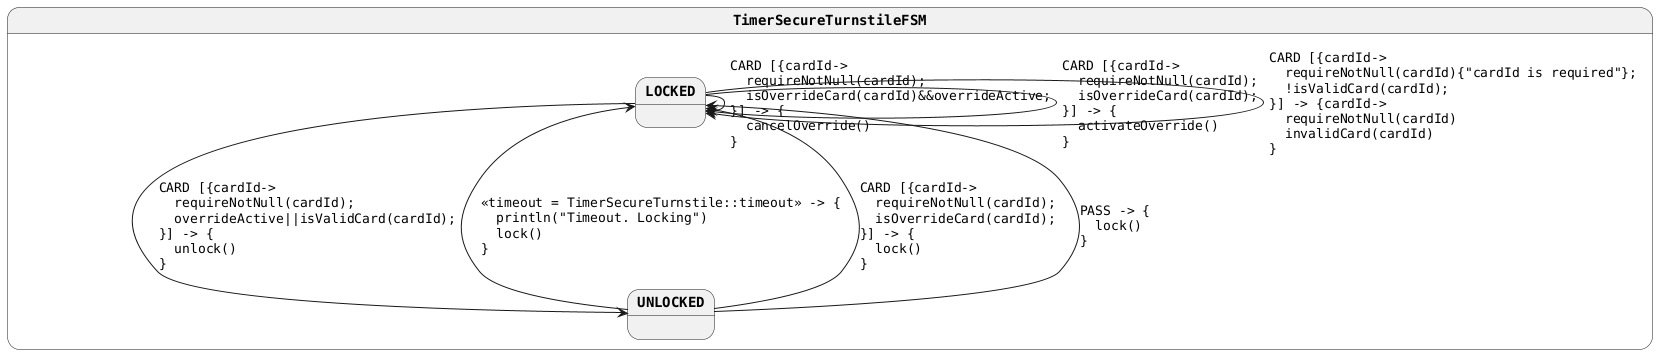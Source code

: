 @startuml
skinparam monochrome true
skinparam StateFontName Helvetica
skinparam defaultFontName Monospaced
skinparam defaultFontStyle Bold
skinparam state {
    FontColor Black
    FontStyle Bold
}
state TimerSecureTurnstileFSM {
LOCKED --> LOCKED : CARD [{cardId->\l  requireNotNull(cardId);\l  isOverrideCard(cardId)&&overrideActive;\l}] -> {\l  cancelOverride()\l}
LOCKED --> LOCKED : CARD [{cardId->\l  requireNotNull(cardId);\l  isOverrideCard(cardId);\l}] -> {\l  activateOverride()\l}
LOCKED --> UNLOCKED : CARD [{cardId->\l  requireNotNull(cardId);\l  overrideActive||isValidCard(cardId);\l}] -> {\l  unlock()\l}
LOCKED --> LOCKED : CARD [{cardId->\l  requireNotNull(cardId){"cardId is required"};\l  !isValidCard(cardId);\l}] -> {cardId->\l  requireNotNull(cardId)\l  invalidCard(cardId)\l}
UNLOCKED --> LOCKED : <<timeout = TimerSecureTurnstile::timeout>> -> {\l  println("Timeout. Locking")\l  lock()\l}
UNLOCKED --> LOCKED : CARD [{cardId->\l  requireNotNull(cardId);\l  isOverrideCard(cardId);\l}] -> {\l  lock()\l}
UNLOCKED --> LOCKED : PASS -> {\l  lock()\l}
}
@enduml
